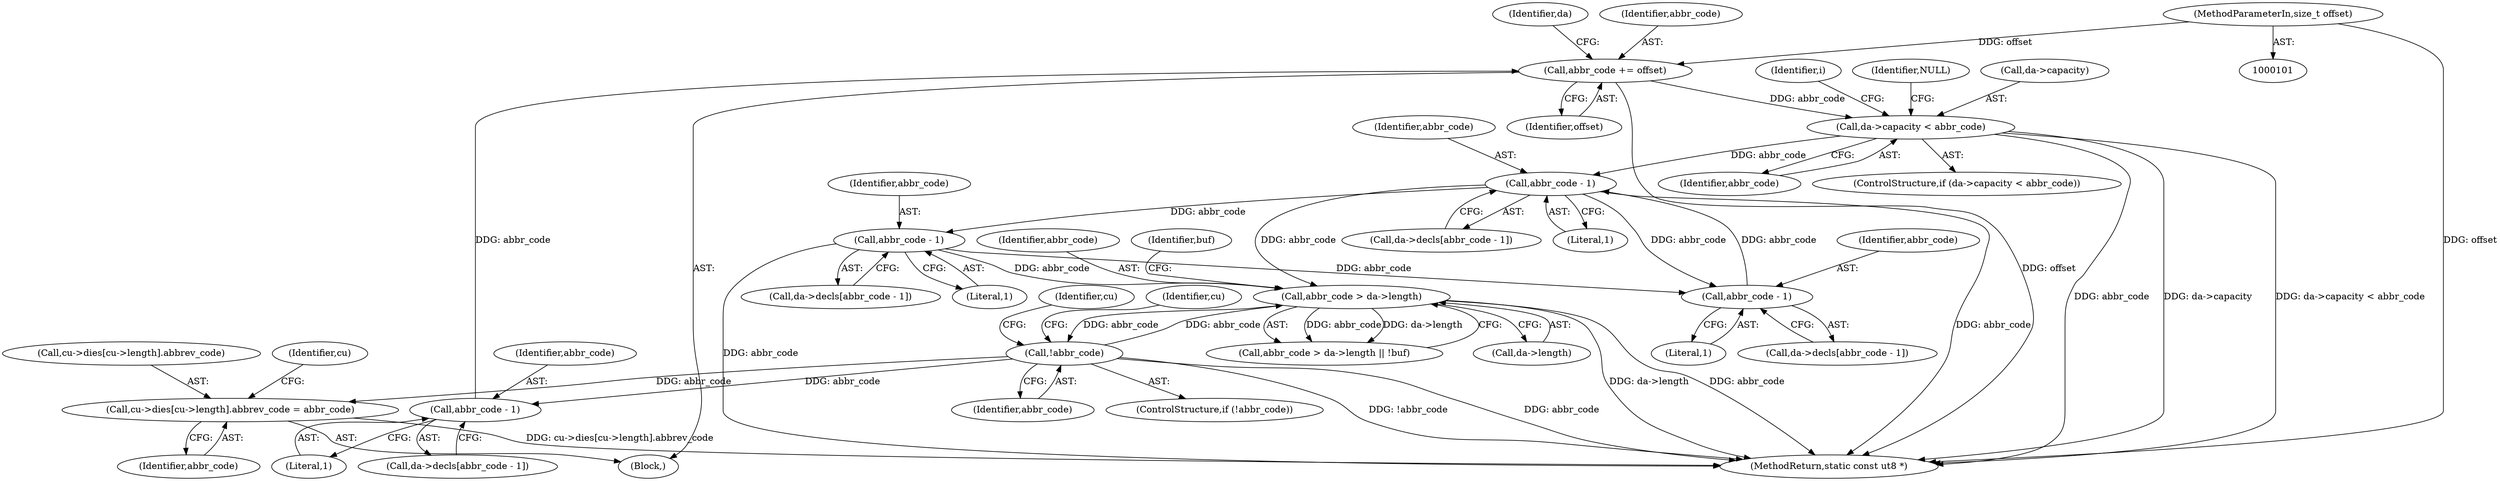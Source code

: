 digraph "0_radare2_bd1bab05083d80464fea854bf4b5c49aaf1b8401@array" {
"1000217" [label="(Call,cu->dies[cu->length].abbrev_code = abbr_code)"];
"1000196" [label="(Call,!abbr_code)"];
"1000176" [label="(Call,abbr_code > da->length)"];
"1000327" [label="(Call,abbr_code - 1)"];
"1000270" [label="(Call,abbr_code - 1)"];
"1000375" [label="(Call,abbr_code - 1)"];
"1000251" [label="(Call,da->capacity < abbr_code)"];
"1000247" [label="(Call,abbr_code += offset)"];
"1000106" [label="(MethodParameterIn,size_t offset)"];
"1000243" [label="(Call,abbr_code - 1)"];
"1000218" [label="(Call,cu->dies[cu->length].abbrev_code)"];
"1000253" [label="(Identifier,da)"];
"1000217" [label="(Call,cu->dies[cu->length].abbrev_code = abbr_code)"];
"1000255" [label="(Identifier,abbr_code)"];
"1000149" [label="(Block,)"];
"1000232" [label="(Identifier,cu)"];
"1000175" [label="(Call,abbr_code > da->length || !buf)"];
"1000271" [label="(Identifier,abbr_code)"];
"1000251" [label="(Call,da->capacity < abbr_code)"];
"1000243" [label="(Call,abbr_code - 1)"];
"1000323" [label="(Call,da->decls[abbr_code - 1])"];
"1000245" [label="(Literal,1)"];
"1000466" [label="(MethodReturn,static const ut8 *)"];
"1000106" [label="(MethodParameterIn,size_t offset)"];
"1000244" [label="(Identifier,abbr_code)"];
"1000203" [label="(Identifier,cu)"];
"1000266" [label="(Call,da->decls[abbr_code - 1])"];
"1000258" [label="(Identifier,NULL)"];
"1000328" [label="(Identifier,abbr_code)"];
"1000249" [label="(Identifier,offset)"];
"1000371" [label="(Call,da->decls[abbr_code - 1])"];
"1000247" [label="(Call,abbr_code += offset)"];
"1000270" [label="(Call,abbr_code - 1)"];
"1000176" [label="(Call,abbr_code > da->length)"];
"1000252" [label="(Call,da->capacity)"];
"1000248" [label="(Identifier,abbr_code)"];
"1000376" [label="(Identifier,abbr_code)"];
"1000227" [label="(Identifier,abbr_code)"];
"1000196" [label="(Call,!abbr_code)"];
"1000272" [label="(Literal,1)"];
"1000329" [label="(Literal,1)"];
"1000178" [label="(Call,da->length)"];
"1000177" [label="(Identifier,abbr_code)"];
"1000327" [label="(Call,abbr_code - 1)"];
"1000375" [label="(Call,abbr_code - 1)"];
"1000261" [label="(Identifier,i)"];
"1000377" [label="(Literal,1)"];
"1000250" [label="(ControlStructure,if (da->capacity < abbr_code))"];
"1000182" [label="(Identifier,buf)"];
"1000197" [label="(Identifier,abbr_code)"];
"1000239" [label="(Call,da->decls[abbr_code - 1])"];
"1000195" [label="(ControlStructure,if (!abbr_code))"];
"1000221" [label="(Identifier,cu)"];
"1000217" -> "1000149"  [label="AST: "];
"1000217" -> "1000227"  [label="CFG: "];
"1000218" -> "1000217"  [label="AST: "];
"1000227" -> "1000217"  [label="AST: "];
"1000232" -> "1000217"  [label="CFG: "];
"1000217" -> "1000466"  [label="DDG: cu->dies[cu->length].abbrev_code"];
"1000196" -> "1000217"  [label="DDG: abbr_code"];
"1000196" -> "1000195"  [label="AST: "];
"1000196" -> "1000197"  [label="CFG: "];
"1000197" -> "1000196"  [label="AST: "];
"1000203" -> "1000196"  [label="CFG: "];
"1000221" -> "1000196"  [label="CFG: "];
"1000196" -> "1000466"  [label="DDG: abbr_code"];
"1000196" -> "1000466"  [label="DDG: !abbr_code"];
"1000196" -> "1000176"  [label="DDG: abbr_code"];
"1000176" -> "1000196"  [label="DDG: abbr_code"];
"1000196" -> "1000243"  [label="DDG: abbr_code"];
"1000176" -> "1000175"  [label="AST: "];
"1000176" -> "1000178"  [label="CFG: "];
"1000177" -> "1000176"  [label="AST: "];
"1000178" -> "1000176"  [label="AST: "];
"1000182" -> "1000176"  [label="CFG: "];
"1000175" -> "1000176"  [label="CFG: "];
"1000176" -> "1000466"  [label="DDG: da->length"];
"1000176" -> "1000466"  [label="DDG: abbr_code"];
"1000176" -> "1000175"  [label="DDG: abbr_code"];
"1000176" -> "1000175"  [label="DDG: da->length"];
"1000327" -> "1000176"  [label="DDG: abbr_code"];
"1000270" -> "1000176"  [label="DDG: abbr_code"];
"1000327" -> "1000323"  [label="AST: "];
"1000327" -> "1000329"  [label="CFG: "];
"1000328" -> "1000327"  [label="AST: "];
"1000329" -> "1000327"  [label="AST: "];
"1000323" -> "1000327"  [label="CFG: "];
"1000327" -> "1000466"  [label="DDG: abbr_code"];
"1000270" -> "1000327"  [label="DDG: abbr_code"];
"1000327" -> "1000375"  [label="DDG: abbr_code"];
"1000270" -> "1000266"  [label="AST: "];
"1000270" -> "1000272"  [label="CFG: "];
"1000271" -> "1000270"  [label="AST: "];
"1000272" -> "1000270"  [label="AST: "];
"1000266" -> "1000270"  [label="CFG: "];
"1000270" -> "1000466"  [label="DDG: abbr_code"];
"1000375" -> "1000270"  [label="DDG: abbr_code"];
"1000251" -> "1000270"  [label="DDG: abbr_code"];
"1000270" -> "1000375"  [label="DDG: abbr_code"];
"1000375" -> "1000371"  [label="AST: "];
"1000375" -> "1000377"  [label="CFG: "];
"1000376" -> "1000375"  [label="AST: "];
"1000377" -> "1000375"  [label="AST: "];
"1000371" -> "1000375"  [label="CFG: "];
"1000251" -> "1000250"  [label="AST: "];
"1000251" -> "1000255"  [label="CFG: "];
"1000252" -> "1000251"  [label="AST: "];
"1000255" -> "1000251"  [label="AST: "];
"1000258" -> "1000251"  [label="CFG: "];
"1000261" -> "1000251"  [label="CFG: "];
"1000251" -> "1000466"  [label="DDG: da->capacity < abbr_code"];
"1000251" -> "1000466"  [label="DDG: abbr_code"];
"1000251" -> "1000466"  [label="DDG: da->capacity"];
"1000247" -> "1000251"  [label="DDG: abbr_code"];
"1000247" -> "1000149"  [label="AST: "];
"1000247" -> "1000249"  [label="CFG: "];
"1000248" -> "1000247"  [label="AST: "];
"1000249" -> "1000247"  [label="AST: "];
"1000253" -> "1000247"  [label="CFG: "];
"1000247" -> "1000466"  [label="DDG: offset"];
"1000106" -> "1000247"  [label="DDG: offset"];
"1000243" -> "1000247"  [label="DDG: abbr_code"];
"1000106" -> "1000101"  [label="AST: "];
"1000106" -> "1000466"  [label="DDG: offset"];
"1000243" -> "1000239"  [label="AST: "];
"1000243" -> "1000245"  [label="CFG: "];
"1000244" -> "1000243"  [label="AST: "];
"1000245" -> "1000243"  [label="AST: "];
"1000239" -> "1000243"  [label="CFG: "];
}
